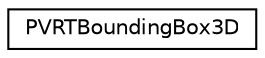 digraph "Graphical Class Hierarchy"
{
  edge [fontname="Helvetica",fontsize="10",labelfontname="Helvetica",labelfontsize="10"];
  node [fontname="Helvetica",fontsize="10",shape=record];
  rankdir="LR";
  Node1 [label="PVRTBoundingBox3D",height=0.2,width=0.4,color="black", fillcolor="white", style="filled",URL="$struct_p_v_r_t_bounding_box3_d.html"];
}
